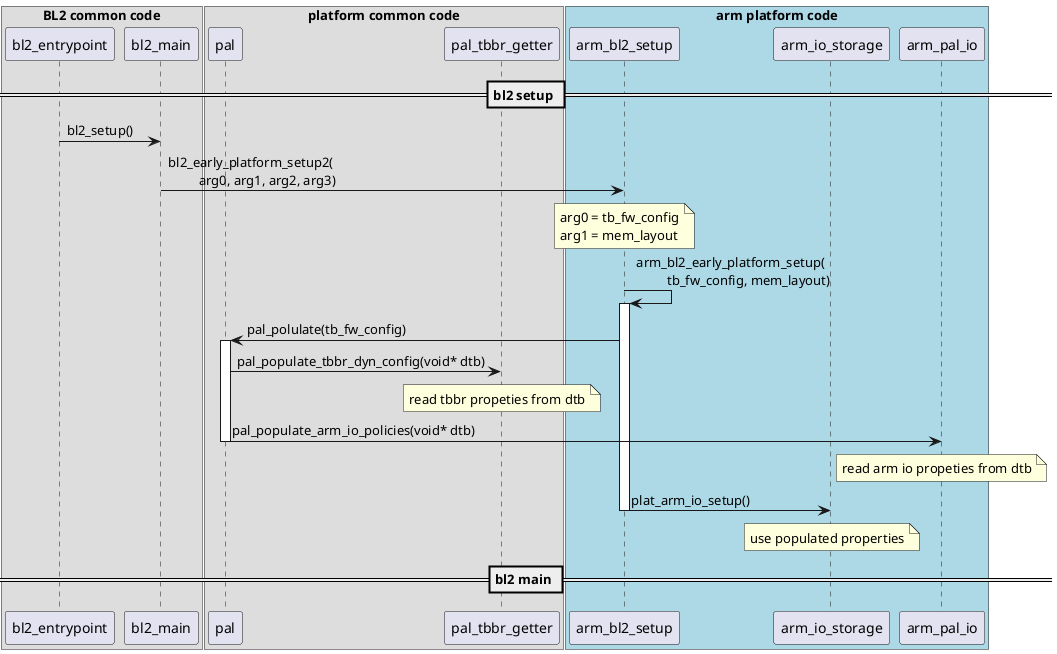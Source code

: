 @startuml

box "BL2 common code"
	participant bl2_entrypoint
	participant bl2_main
end box

box "platform common code"
	participant pal
	participant pal_tbbr_getter
end box

box "arm platform code" #LightBlue
	participant arm_bl2_setup
	participant arm_io_storage
	participant arm_pal_io
end box

== bl2 setup ==
bl2_entrypoint -> bl2_main : bl2_setup()
bl2_main -> arm_bl2_setup : bl2_early_platform_setup2(\n\t arg0, arg1, arg2, arg3)
note over arm_bl2_setup
	arg0 = tb_fw_config
	arg1 = mem_layout
end note
arm_bl2_setup -> arm_bl2_setup : arm_bl2_early_platform_setup(\n\t tb_fw_config, mem_layout)
activate arm_bl2_setup
	arm_bl2_setup -> pal: pal_polulate(tb_fw_config)
	activate pal
		pal -> pal_tbbr_getter: pal_populate_tbbr_dyn_config(void* dtb)
		note over pal_tbbr_getter: read tbbr propeties from dtb
		pal -> arm_pal_io: pal_populate_arm_io_policies(void* dtb)
		note over arm_pal_io: read arm io propeties from dtb
	deactivate pal
	arm_bl2_setup -> arm_io_storage : plat_arm_io_setup()
	note over arm_io_storage: use populated properties
deactivate arm_bl2_setup

== bl2 main ==

@enduml

